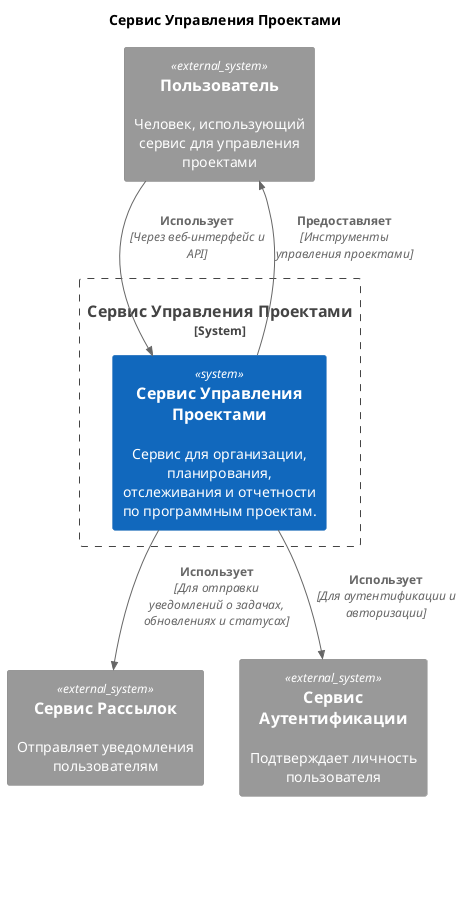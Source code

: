 @startuml Context
!include <c4/C4_Context>

System_Ext(User, "Пользователь", "Человек, использующий сервис для управления проектами")
System_Boundary(c1, "Сервис Управления Проектами") {
  System(ProjectManagementService, "Сервис Управления Проектами", "Сервис для организации, планирования, отслеживания и отчетности по программным проектам.")
}

Rel(User, ProjectManagementService, "Использует", "Через веб-интерфейс и API")

System_Ext(EmailService, "Сервис Рассылок", "Отправляет уведомления пользователям")
Rel(ProjectManagementService, EmailService, "Использует", "Для отправки уведомлений о задачах, обновлениях и статусах")

System_Ext(AuthenticationService, "Сервис Аутентификации", "Подтверждает личность пользователя")
Rel(ProjectManagementService, AuthenticationService, "Использует", "Для аутентификации и авторизации")

Rel(ProjectManagementService, User, "Предоставляет", "Инструменты управления проектами")

title Сервис Управления Проектами
legend right
  (C) System
  (CExt) External System
  (Rel) Relationship
endlegend

@enduml